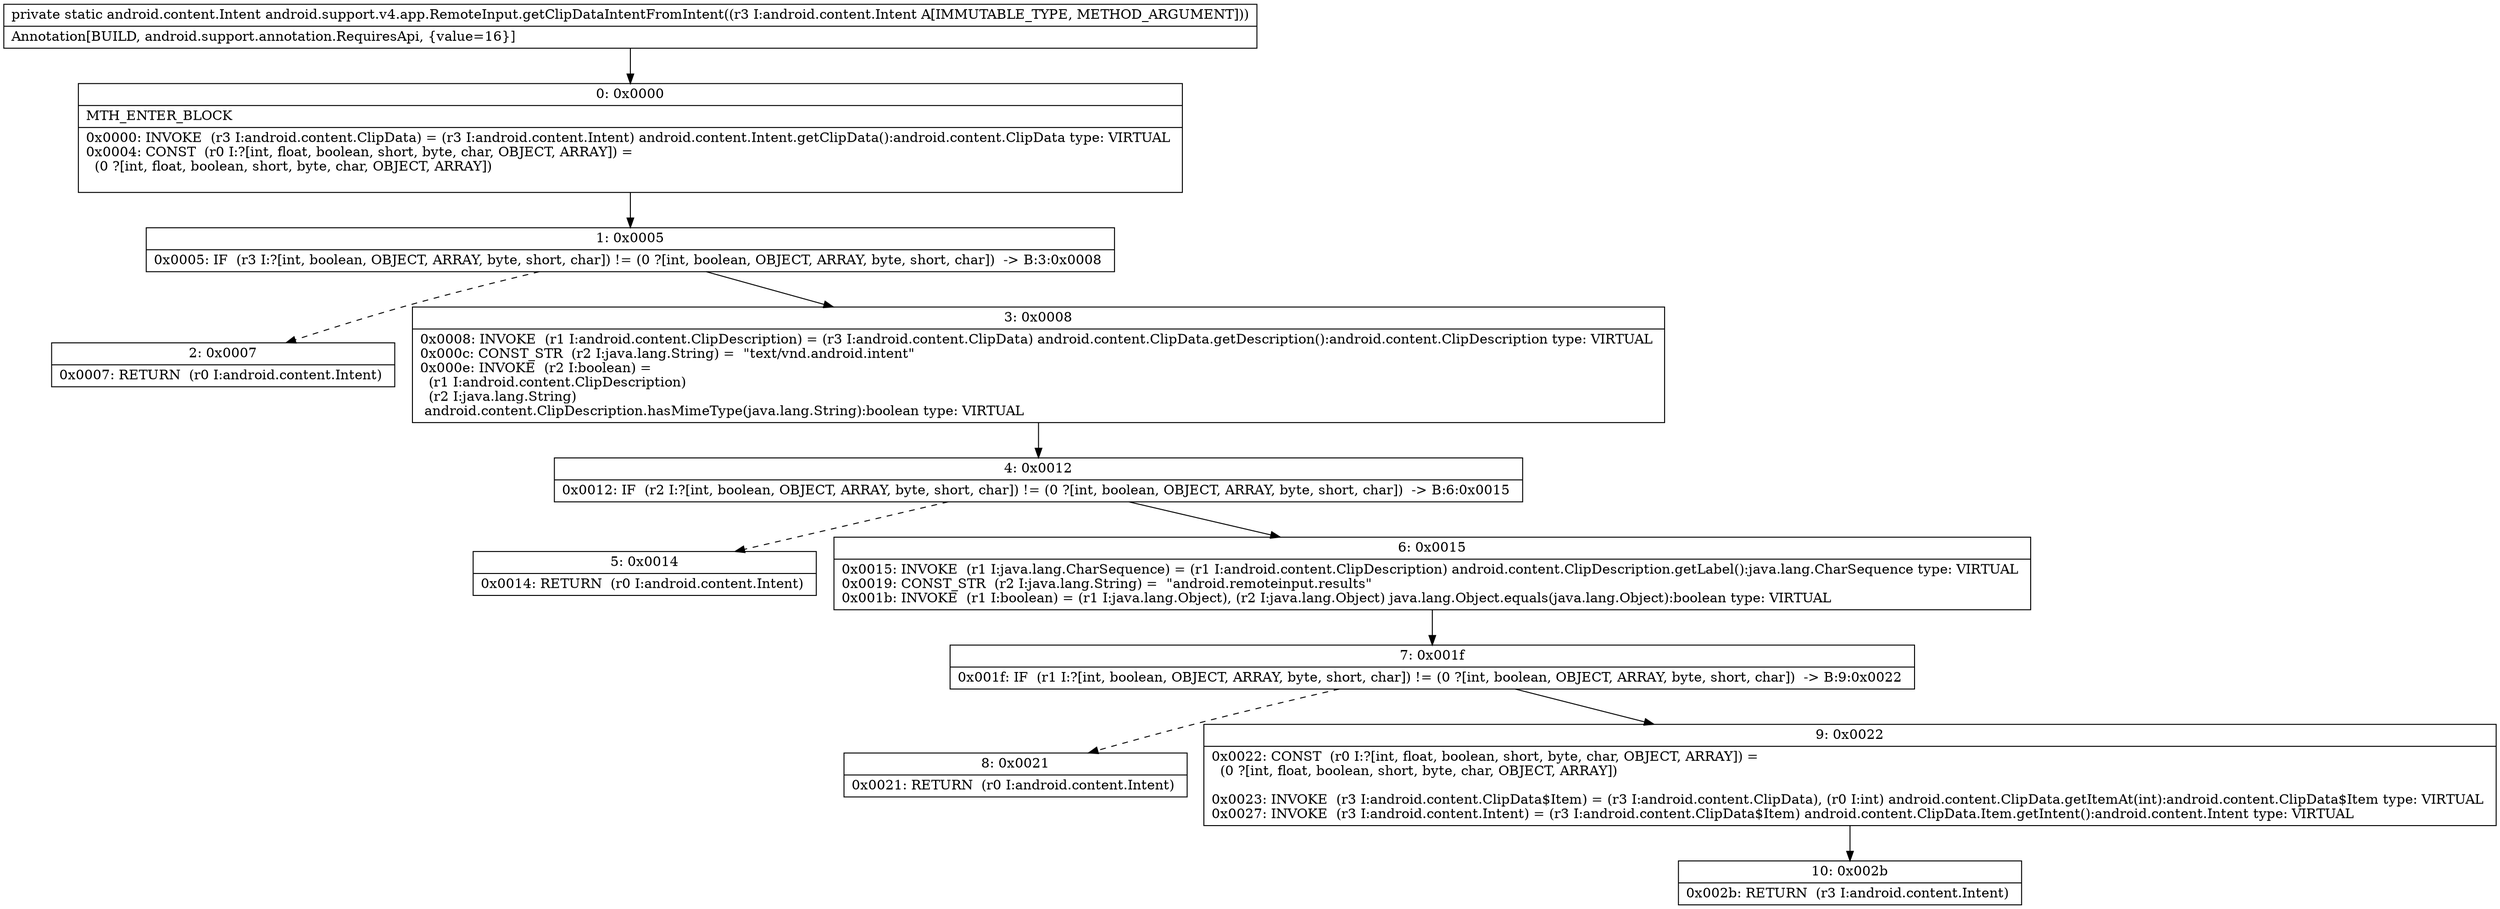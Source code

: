 digraph "CFG forandroid.support.v4.app.RemoteInput.getClipDataIntentFromIntent(Landroid\/content\/Intent;)Landroid\/content\/Intent;" {
Node_0 [shape=record,label="{0\:\ 0x0000|MTH_ENTER_BLOCK\l|0x0000: INVOKE  (r3 I:android.content.ClipData) = (r3 I:android.content.Intent) android.content.Intent.getClipData():android.content.ClipData type: VIRTUAL \l0x0004: CONST  (r0 I:?[int, float, boolean, short, byte, char, OBJECT, ARRAY]) = \l  (0 ?[int, float, boolean, short, byte, char, OBJECT, ARRAY])\l \l}"];
Node_1 [shape=record,label="{1\:\ 0x0005|0x0005: IF  (r3 I:?[int, boolean, OBJECT, ARRAY, byte, short, char]) != (0 ?[int, boolean, OBJECT, ARRAY, byte, short, char])  \-\> B:3:0x0008 \l}"];
Node_2 [shape=record,label="{2\:\ 0x0007|0x0007: RETURN  (r0 I:android.content.Intent) \l}"];
Node_3 [shape=record,label="{3\:\ 0x0008|0x0008: INVOKE  (r1 I:android.content.ClipDescription) = (r3 I:android.content.ClipData) android.content.ClipData.getDescription():android.content.ClipDescription type: VIRTUAL \l0x000c: CONST_STR  (r2 I:java.lang.String) =  \"text\/vnd.android.intent\" \l0x000e: INVOKE  (r2 I:boolean) = \l  (r1 I:android.content.ClipDescription)\l  (r2 I:java.lang.String)\l android.content.ClipDescription.hasMimeType(java.lang.String):boolean type: VIRTUAL \l}"];
Node_4 [shape=record,label="{4\:\ 0x0012|0x0012: IF  (r2 I:?[int, boolean, OBJECT, ARRAY, byte, short, char]) != (0 ?[int, boolean, OBJECT, ARRAY, byte, short, char])  \-\> B:6:0x0015 \l}"];
Node_5 [shape=record,label="{5\:\ 0x0014|0x0014: RETURN  (r0 I:android.content.Intent) \l}"];
Node_6 [shape=record,label="{6\:\ 0x0015|0x0015: INVOKE  (r1 I:java.lang.CharSequence) = (r1 I:android.content.ClipDescription) android.content.ClipDescription.getLabel():java.lang.CharSequence type: VIRTUAL \l0x0019: CONST_STR  (r2 I:java.lang.String) =  \"android.remoteinput.results\" \l0x001b: INVOKE  (r1 I:boolean) = (r1 I:java.lang.Object), (r2 I:java.lang.Object) java.lang.Object.equals(java.lang.Object):boolean type: VIRTUAL \l}"];
Node_7 [shape=record,label="{7\:\ 0x001f|0x001f: IF  (r1 I:?[int, boolean, OBJECT, ARRAY, byte, short, char]) != (0 ?[int, boolean, OBJECT, ARRAY, byte, short, char])  \-\> B:9:0x0022 \l}"];
Node_8 [shape=record,label="{8\:\ 0x0021|0x0021: RETURN  (r0 I:android.content.Intent) \l}"];
Node_9 [shape=record,label="{9\:\ 0x0022|0x0022: CONST  (r0 I:?[int, float, boolean, short, byte, char, OBJECT, ARRAY]) = \l  (0 ?[int, float, boolean, short, byte, char, OBJECT, ARRAY])\l \l0x0023: INVOKE  (r3 I:android.content.ClipData$Item) = (r3 I:android.content.ClipData), (r0 I:int) android.content.ClipData.getItemAt(int):android.content.ClipData$Item type: VIRTUAL \l0x0027: INVOKE  (r3 I:android.content.Intent) = (r3 I:android.content.ClipData$Item) android.content.ClipData.Item.getIntent():android.content.Intent type: VIRTUAL \l}"];
Node_10 [shape=record,label="{10\:\ 0x002b|0x002b: RETURN  (r3 I:android.content.Intent) \l}"];
MethodNode[shape=record,label="{private static android.content.Intent android.support.v4.app.RemoteInput.getClipDataIntentFromIntent((r3 I:android.content.Intent A[IMMUTABLE_TYPE, METHOD_ARGUMENT]))  | Annotation[BUILD, android.support.annotation.RequiresApi, \{value=16\}]\l}"];
MethodNode -> Node_0;
Node_0 -> Node_1;
Node_1 -> Node_2[style=dashed];
Node_1 -> Node_3;
Node_3 -> Node_4;
Node_4 -> Node_5[style=dashed];
Node_4 -> Node_6;
Node_6 -> Node_7;
Node_7 -> Node_8[style=dashed];
Node_7 -> Node_9;
Node_9 -> Node_10;
}

